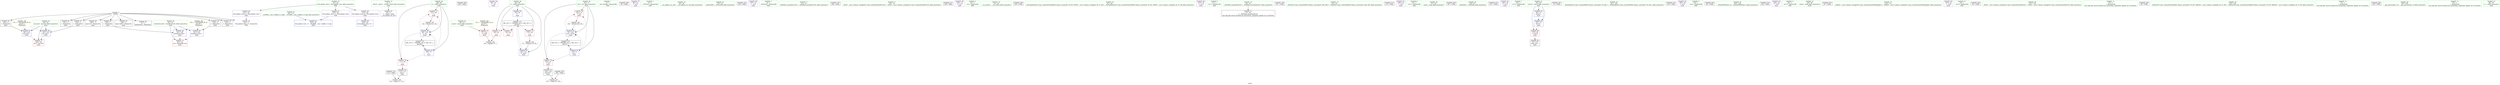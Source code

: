 digraph "SVFG" {
	label="SVFG";

	Node0x55baa1ce93d0 [shape=record,color=grey,label="{NodeID: 0\nNullPtr}"];
	Node0x55baa1ce93d0 -> Node0x55baa1cff060[style=solid];
	Node0x55baa1ce93d0 -> Node0x55baa1cff160[style=solid];
	Node0x55baa1ce93d0 -> Node0x55baa1cff230[style=solid];
	Node0x55baa1ce93d0 -> Node0x55baa1cff300[style=solid];
	Node0x55baa1ce93d0 -> Node0x55baa1cff3d0[style=solid];
	Node0x55baa1ce93d0 -> Node0x55baa1cff4a0[style=solid];
	Node0x55baa1ce93d0 -> Node0x55baa1cea8c0[style=solid];
	Node0x55baa1ce93d0 -> Node0x55baa1cea990[style=solid];
	Node0x55baa1ce93d0 -> Node0x55baa1ceaa60[style=solid];
	Node0x55baa1ce93d0 -> Node0x55baa1d01e50[style=solid];
	Node0x55baa1cea0c0 [shape=record,color=green,label="{NodeID: 14\n4\<--6\n_ZStL8__ioinit\<--_ZStL8__ioinit_field_insensitive\nGlob }"];
	Node0x55baa1cea0c0 -> Node0x55baa1d00770[style=solid];
	Node0x55baa1ce8830 [shape=record,color=green,label="{NodeID: 28\n68\<--69\nj\<--j_field_insensitive\nmain\n}"];
	Node0x55baa1ce8830 -> Node0x55baa1d01910[style=solid];
	Node0x55baa1ce8830 -> Node0x55baa1d019e0[style=solid];
	Node0x55baa1ce8830 -> Node0x55baa1d020f0[style=solid];
	Node0x55baa1ce8830 -> Node0x55baa1d021c0[style=solid];
	Node0x55baa1d1a3e0 [shape=record,color=black,label="{NodeID: 208\n160 = PHI()\n}"];
	Node0x55baa1cff060 [shape=record,color=black,label="{NodeID: 42\n2\<--3\ndummyVal\<--dummyVal\n}"];
	Node0x55baa1d00840 [shape=record,color=purple,label="{NodeID: 56\n90\<--10\n\<--.str\nmain\n}"];
	Node0x55baa1d01430 [shape=record,color=red,label="{NodeID: 70\n87\<--56\n\<--count\nmain\n}"];
	Node0x55baa1d01430 -> Node0x55baa1d07240[style=solid];
	Node0x55baa1d07540 [shape=record,color=grey,label="{NodeID: 167\n157 = cmp(155, 156, )\n}"];
	Node0x55baa1d02020 [shape=record,color=blue,label="{NodeID: 84\n64\<--84\ni\<--\nmain\n}"];
	Node0x55baa1d02020 -> Node0x55baa1d0c270[style=dashed];
	Node0x55baa1ce72d0 [shape=record,color=green,label="{NodeID: 1\n7\<--1\n__dso_handle\<--dummyObj\nGlob }"];
	Node0x55baa1cea190 [shape=record,color=green,label="{NodeID: 15\n24\<--28\nllvm.global_ctors\<--llvm.global_ctors_field_insensitive\nGlob }"];
	Node0x55baa1cea190 -> Node0x55baa1d01060[style=solid];
	Node0x55baa1cea190 -> Node0x55baa1d01160[style=solid];
	Node0x55baa1cea190 -> Node0x55baa1d01260[style=solid];
	Node0x55baa1ce8900 [shape=record,color=green,label="{NodeID: 29\n70\<--71\nj33\<--j33_field_insensitive\nmain\n}"];
	Node0x55baa1ce8900 -> Node0x55baa1d01ab0[style=solid];
	Node0x55baa1ce8900 -> Node0x55baa1d01b80[style=solid];
	Node0x55baa1ce8900 -> Node0x55baa1d025d0[style=solid];
	Node0x55baa1ce8900 -> Node0x55baa1d026a0[style=solid];
	Node0x55baa1d1a4b0 [shape=record,color=black,label="{NodeID: 209\n36 = PHI()\n}"];
	Node0x55baa1cff160 [shape=record,color=black,label="{NodeID: 43\n125\<--3\n\<--dummyVal\nmain\n}"];
	Node0x55baa1d00910 [shape=record,color=purple,label="{NodeID: 57\n98\<--12\n\<--.str.1\nmain\n}"];
	Node0x55baa1d01500 [shape=record,color=red,label="{NodeID: 71\n180\<--60\nexn\<--exn.slot\nmain\n}"];
	Node0x55baa1d020f0 [shape=record,color=blue,label="{NodeID: 85\n68\<--73\nj\<--\nmain\n}"];
	Node0x55baa1d020f0 -> Node0x55baa1d01910[style=dashed];
	Node0x55baa1d020f0 -> Node0x55baa1d019e0[style=dashed];
	Node0x55baa1d020f0 -> Node0x55baa1d021c0[style=dashed];
	Node0x55baa1d020f0 -> Node0x55baa1d0c770[style=dashed];
	Node0x55baa1ce8230 [shape=record,color=green,label="{NodeID: 2\n8\<--1\n_ZSt3cin\<--dummyObj\nGlob }"];
	Node0x55baa1cea260 [shape=record,color=green,label="{NodeID: 16\n29\<--30\n__cxx_global_var_init\<--__cxx_global_var_init_field_insensitive\n}"];
	Node0x55baa1cfe5f0 [shape=record,color=green,label="{NodeID: 30\n75\<--76\n_ZNSirsERi\<--_ZNSirsERi_field_insensitive\n}"];
	Node0x55baa1d1a580 [shape=record,color=black,label="{NodeID: 210\n106 = PHI()\n}"];
	Node0x55baa1cff230 [shape=record,color=black,label="{NodeID: 44\n126\<--3\n\<--dummyVal\nmain\n}"];
	Node0x55baa1cff230 -> Node0x55baa1d02290[style=solid];
	Node0x55baa1d009e0 [shape=record,color=purple,label="{NodeID: 58\n107\<--14\n\<--.str.2\nmain\n}"];
	Node0x55baa1d015d0 [shape=record,color=red,label="{NodeID: 72\n181\<--62\nsel\<--ehselector.slot\nmain\n}"];
	Node0x55baa1d021c0 [shape=record,color=blue,label="{NodeID: 86\n68\<--122\nj\<--inc\nmain\n}"];
	Node0x55baa1d021c0 -> Node0x55baa1d01910[style=dashed];
	Node0x55baa1d021c0 -> Node0x55baa1d019e0[style=dashed];
	Node0x55baa1d021c0 -> Node0x55baa1d021c0[style=dashed];
	Node0x55baa1d021c0 -> Node0x55baa1d0c770[style=dashed];
	Node0x55baa1ce98e0 [shape=record,color=green,label="{NodeID: 3\n9\<--1\n_ZSt4cout\<--dummyObj\nGlob }"];
	Node0x55baa1cea330 [shape=record,color=green,label="{NodeID: 17\n33\<--34\n_ZNSt8ios_base4InitC1Ev\<--_ZNSt8ios_base4InitC1Ev_field_insensitive\n}"];
	Node0x55baa1d18ca0 [shape=record,color=black,label="{NodeID: 197\n148 = PHI()\n}"];
	Node0x55baa1cfe680 [shape=record,color=green,label="{NodeID: 31\n78\<--79\n_ZNSt7__cxx1112basic_stringIcSt11char_traitsIcESaIcEEC1Ev\<--_ZNSt7__cxx1112basic_stringIcSt11char_traitsIcESaIcEEC1Ev_field_insensitive\n}"];
	Node0x55baa1d1a680 [shape=record,color=black,label="{NodeID: 211\n108 = PHI()\n}"];
	Node0x55baa1cff300 [shape=record,color=black,label="{NodeID: 45\n128\<--3\n\<--dummyVal\nmain\n}"];
	Node0x55baa1cff300 -> Node0x55baa1d02360[style=solid];
	Node0x55baa1d00ab0 [shape=record,color=purple,label="{NodeID: 59\n150\<--14\n\<--.str.2\nmain\n}"];
	Node0x55baa1d016a0 [shape=record,color=red,label="{NodeID: 73\n86\<--64\n\<--i\nmain\n}"];
	Node0x55baa1d016a0 -> Node0x55baa1d07240[style=solid];
	Node0x55baa1d02290 [shape=record,color=blue,label="{NodeID: 87\n60\<--126\nexn.slot\<--\nmain\n}"];
	Node0x55baa1d02290 -> Node0x55baa1d01500[style=dashed];
	Node0x55baa1ce9970 [shape=record,color=green,label="{NodeID: 4\n10\<--1\n.str\<--dummyObj\nGlob }"];
	Node0x55baa1b76110 [shape=record,color=yellow,style=double,label="{NodeID: 184\n4V_1 = ENCHI(MR_4V_0)\npts\{57 \}\nFun[main]}"];
	Node0x55baa1b76110 -> Node0x55baa1d01430[style=dashed];
	Node0x55baa1ce9a60 [shape=record,color=green,label="{NodeID: 18\n39\<--40\n__cxa_atexit\<--__cxa_atexit_field_insensitive\n}"];
	Node0x55baa1d17280 [shape=record,color=black,label="{NodeID: 198\n149 = PHI()\n}"];
	Node0x55baa1cfe710 [shape=record,color=green,label="{NodeID: 32\n81\<--82\n_ZSt7getlineIcSt11char_traitsIcESaIcEERSt13basic_istreamIT_T0_ES7_RNSt7__cxx1112basic_stringIS4_S5_T1_EE\<--_ZSt7getlineIcSt11char_traitsIcESaIcEERSt13basic_istreamIT_T0_ES7_RNSt7__cxx1112basic_stringIS4_S5_T1_EE_field_insensitive\n}"];
	Node0x55baa1d1a780 [shape=record,color=black,label="{NodeID: 212\n113 = PHI()\n}"];
	Node0x55baa1d1a780 -> Node0x55baa1d073c0[style=solid];
	Node0x55baa1cff3d0 [shape=record,color=black,label="{NodeID: 46\n131\<--3\n\<--dummyVal\nmain\n}"];
	Node0x55baa1d00b80 [shape=record,color=purple,label="{NodeID: 60\n118\<--16\n\<--.str.3\nmain\n}"];
	Node0x55baa1d01770 [shape=record,color=red,label="{NodeID: 74\n94\<--64\n\<--i\nmain\n}"];
	Node0x55baa1d0c270 [shape=record,color=black,label="{NodeID: 171\nMR_10V_3 = PHI(MR_10V_4, MR_10V_2, )\npts\{65 \}\n}"];
	Node0x55baa1d0c270 -> Node0x55baa1d016a0[style=dashed];
	Node0x55baa1d0c270 -> Node0x55baa1d01770[style=dashed];
	Node0x55baa1d0c270 -> Node0x55baa1d01840[style=dashed];
	Node0x55baa1d0c270 -> Node0x55baa1d02770[style=dashed];
	Node0x55baa1d02360 [shape=record,color=blue,label="{NodeID: 88\n62\<--128\nehselector.slot\<--\nmain\n}"];
	Node0x55baa1d02360 -> Node0x55baa1d015d0[style=dashed];
	Node0x55baa1ce8e50 [shape=record,color=green,label="{NodeID: 5\n12\<--1\n.str.1\<--dummyObj\nGlob }"];
	Node0x55baa1d10910 [shape=record,color=yellow,style=double,label="{NodeID: 185\n6V_1 = ENCHI(MR_6V_0)\npts\{61 \}\nFun[main]}"];
	Node0x55baa1d10910 -> Node0x55baa1d02290[style=dashed];
	Node0x55baa1d10910 -> Node0x55baa1d02430[style=dashed];
	Node0x55baa1ce9b60 [shape=record,color=green,label="{NodeID: 19\n38\<--44\n_ZNSt8ios_base4InitD1Ev\<--_ZNSt8ios_base4InitD1Ev_field_insensitive\n}"];
	Node0x55baa1ce9b60 -> Node0x55baa1ceab30[style=solid];
	Node0x55baa1d17350 [shape=record,color=black,label="{NodeID: 199\n151 = PHI()\n}"];
	Node0x55baa1cfe7a0 [shape=record,color=green,label="{NodeID: 33\n92\<--93\n_ZStlsISt11char_traitsIcEERSt13basic_ostreamIcT_ES5_PKc\<--_ZStlsISt11char_traitsIcEERSt13basic_ostreamIcT_ES5_PKc_field_insensitive\n}"];
	Node0x55baa1d1a8e0 [shape=record,color=black,label="{NodeID: 213\n119 = PHI()\n}"];
	Node0x55baa1cff4a0 [shape=record,color=black,label="{NodeID: 47\n132\<--3\n\<--dummyVal\nmain\n}"];
	Node0x55baa1cff4a0 -> Node0x55baa1d02430[style=solid];
	Node0x55baa1d00c50 [shape=record,color=purple,label="{NodeID: 61\n159\<--16\n\<--.str.3\nmain\n}"];
	Node0x55baa1d01840 [shape=record,color=red,label="{NodeID: 75\n170\<--64\n\<--i\nmain\n}"];
	Node0x55baa1d01840 -> Node0x55baa1d070c0[style=solid];
	Node0x55baa1d0c770 [shape=record,color=black,label="{NodeID: 172\nMR_12V_2 = PHI(MR_12V_4, MR_12V_1, )\npts\{69 \}\n}"];
	Node0x55baa1d0c770 -> Node0x55baa1d020f0[style=dashed];
	Node0x55baa1d02430 [shape=record,color=blue,label="{NodeID: 89\n60\<--132\nexn.slot\<--\nmain\n}"];
	Node0x55baa1d02430 -> Node0x55baa1d01500[style=dashed];
	Node0x55baa1ce8ee0 [shape=record,color=green,label="{NodeID: 6\n14\<--1\n.str.2\<--dummyObj\nGlob }"];
	Node0x55baa1d109f0 [shape=record,color=yellow,style=double,label="{NodeID: 186\n8V_1 = ENCHI(MR_8V_0)\npts\{63 \}\nFun[main]}"];
	Node0x55baa1d109f0 -> Node0x55baa1d02360[style=dashed];
	Node0x55baa1d109f0 -> Node0x55baa1d02500[style=dashed];
	Node0x55baa1ce9c60 [shape=record,color=green,label="{NodeID: 20\n51\<--52\nmain\<--main_field_insensitive\n}"];
	Node0x55baa1d17420 [shape=record,color=black,label="{NodeID: 200\n167 = PHI()\n}"];
	Node0x55baa1cfe860 [shape=record,color=green,label="{NodeID: 34\n96\<--97\n_ZNSolsEi\<--_ZNSolsEi_field_insensitive\n}"];
	Node0x55baa1d1a9b0 [shape=record,color=black,label="{NodeID: 214\n141 = PHI()\n}"];
	Node0x55baa1cea8c0 [shape=record,color=black,label="{NodeID: 48\n134\<--3\n\<--dummyVal\nmain\n}"];
	Node0x55baa1cea8c0 -> Node0x55baa1d02500[style=solid];
	Node0x55baa1d00d20 [shape=record,color=purple,label="{NodeID: 62\n140\<--18\n\<--.str.4\nmain\n}"];
	Node0x55baa1d01910 [shape=record,color=red,label="{NodeID: 76\n111\<--68\n\<--j\nmain\n}"];
	Node0x55baa1d01910 -> Node0x55baa1ceac30[style=solid];
	Node0x55baa1d0cc70 [shape=record,color=black,label="{NodeID: 173\nMR_14V_2 = PHI(MR_14V_4, MR_14V_1, )\npts\{71 \}\n}"];
	Node0x55baa1d0cc70 -> Node0x55baa1d025d0[style=dashed];
	Node0x55baa1d02500 [shape=record,color=blue,label="{NodeID: 90\n62\<--134\nehselector.slot\<--\nmain\n}"];
	Node0x55baa1d02500 -> Node0x55baa1d015d0[style=dashed];
	Node0x55baa1ce8f70 [shape=record,color=green,label="{NodeID: 7\n16\<--1\n.str.3\<--dummyObj\nGlob }"];
	Node0x55baa1ce9d60 [shape=record,color=green,label="{NodeID: 21\n54\<--55\nretval\<--retval_field_insensitive\nmain\n}"];
	Node0x55baa1ce9d60 -> Node0x55baa1d01360[style=solid];
	Node0x55baa1ce9d60 -> Node0x55baa1d01f50[style=solid];
	Node0x55baa1ce9d60 -> Node0x55baa1d02840[style=solid];
	Node0x55baa1d17b50 [shape=record,color=black,label="{NodeID: 201\n74 = PHI()\n}"];
	Node0x55baa1cfe960 [shape=record,color=green,label="{NodeID: 35\n101\<--102\n_ZSt4endlIcSt11char_traitsIcEERSt13basic_ostreamIT_T0_ES6_\<--_ZSt4endlIcSt11char_traitsIcEERSt13basic_ostreamIT_T0_ES6__field_insensitive\n}"];
	Node0x55baa1d1aa80 [shape=record,color=black,label="{NodeID: 215\n143 = PHI()\n}"];
	Node0x55baa1cea990 [shape=record,color=black,label="{NodeID: 49\n182\<--3\nlpad.val\<--dummyVal\nmain\n}"];
	Node0x55baa1d00df0 [shape=record,color=purple,label="{NodeID: 63\n166\<--18\n\<--.str.4\nmain\n}"];
	Node0x55baa1d019e0 [shape=record,color=red,label="{NodeID: 77\n121\<--68\n\<--j\nmain\n}"];
	Node0x55baa1d019e0 -> Node0x55baa1d06f80[style=solid];
	Node0x55baa1d025d0 [shape=record,color=blue,label="{NodeID: 91\n70\<--73\nj33\<--\nmain\n}"];
	Node0x55baa1d025d0 -> Node0x55baa1d01ab0[style=dashed];
	Node0x55baa1d025d0 -> Node0x55baa1d01b80[style=dashed];
	Node0x55baa1d025d0 -> Node0x55baa1d026a0[style=dashed];
	Node0x55baa1d025d0 -> Node0x55baa1d0cc70[style=dashed];
	Node0x55baa1ce9180 [shape=record,color=green,label="{NodeID: 8\n18\<--1\n.str.4\<--dummyObj\nGlob }"];
	Node0x55baa1ce8350 [shape=record,color=green,label="{NodeID: 22\n56\<--57\ncount\<--count_field_insensitive\nmain\n}"];
	Node0x55baa1ce8350 -> Node0x55baa1d01430[style=solid];
	Node0x55baa1d19e10 [shape=record,color=black,label="{NodeID: 202\n80 = PHI()\n}"];
	Node0x55baa1cfea60 [shape=record,color=green,label="{NodeID: 36\n103\<--104\n_ZNSolsEPFRSoS_E\<--_ZNSolsEPFRSoS_E_field_insensitive\n}"];
	Node0x55baa1d1abe0 [shape=record,color=black,label="{NodeID: 216\n144 = PHI()\n}"];
	Node0x55baa1ceaa60 [shape=record,color=black,label="{NodeID: 50\n183\<--3\nlpad.val49\<--dummyVal\nmain\n}"];
	Node0x55baa1d00ec0 [shape=record,color=purple,label="{NodeID: 64\n142\<--20\n\<--.str.5\nmain\n}"];
	Node0x55baa1d01ab0 [shape=record,color=red,label="{NodeID: 78\n154\<--70\n\<--j33\nmain\n}"];
	Node0x55baa1d01ab0 -> Node0x55baa1d005d0[style=solid];
	Node0x55baa1d026a0 [shape=record,color=blue,label="{NodeID: 92\n70\<--163\nj33\<--inc42\nmain\n}"];
	Node0x55baa1d026a0 -> Node0x55baa1d01ab0[style=dashed];
	Node0x55baa1d026a0 -> Node0x55baa1d01b80[style=dashed];
	Node0x55baa1d026a0 -> Node0x55baa1d026a0[style=dashed];
	Node0x55baa1d026a0 -> Node0x55baa1d0cc70[style=dashed];
	Node0x55baa1ce9210 [shape=record,color=green,label="{NodeID: 9\n20\<--1\n.str.5\<--dummyObj\nGlob }"];
	Node0x55baa1ce8420 [shape=record,color=green,label="{NodeID: 23\n58\<--59\ntemp\<--temp_field_insensitive\nmain\n}"];
	Node0x55baa1d19ee0 [shape=record,color=black,label="{NodeID: 203\n91 = PHI()\n}"];
	Node0x55baa1cfeb60 [shape=record,color=green,label="{NodeID: 37\n114\<--115\n_ZNKSt7__cxx1112basic_stringIcSt11char_traitsIcESaIcEE6lengthEv\<--_ZNKSt7__cxx1112basic_stringIcSt11char_traitsIcESaIcEE6lengthEv_field_insensitive\n}"];
	Node0x55baa1ceab30 [shape=record,color=black,label="{NodeID: 51\n37\<--38\n\<--_ZNSt8ios_base4InitD1Ev\nCan only get source location for instruction, argument, global var or function.}"];
	Node0x55baa1d00f90 [shape=record,color=purple,label="{NodeID: 65\n147\<--22\n\<--.str.6\nmain\n}"];
	Node0x55baa1d003d0 [shape=record,color=grey,label="{NodeID: 162\n163 = Binary(162, 84, )\n}"];
	Node0x55baa1d003d0 -> Node0x55baa1d026a0[style=solid];
	Node0x55baa1d01b80 [shape=record,color=red,label="{NodeID: 79\n162\<--70\n\<--j33\nmain\n}"];
	Node0x55baa1d01b80 -> Node0x55baa1d003d0[style=solid];
	Node0x55baa1d02770 [shape=record,color=blue,label="{NodeID: 93\n64\<--171\ni\<--inc47\nmain\n}"];
	Node0x55baa1d02770 -> Node0x55baa1d0c270[style=dashed];
	Node0x55baa1ce92a0 [shape=record,color=green,label="{NodeID: 10\n22\<--1\n.str.6\<--dummyObj\nGlob }"];
	Node0x55baa1ce84f0 [shape=record,color=green,label="{NodeID: 24\n60\<--61\nexn.slot\<--exn.slot_field_insensitive\nmain\n}"];
	Node0x55baa1ce84f0 -> Node0x55baa1d01500[style=solid];
	Node0x55baa1ce84f0 -> Node0x55baa1d02290[style=solid];
	Node0x55baa1ce84f0 -> Node0x55baa1d02430[style=solid];
	Node0x55baa1d19fe0 [shape=record,color=black,label="{NodeID: 204\n95 = PHI()\n}"];
	Node0x55baa1cfec60 [shape=record,color=green,label="{NodeID: 38\n137\<--138\n_ZNSt7__cxx1112basic_stringIcSt11char_traitsIcESaIcEED1Ev\<--_ZNSt7__cxx1112basic_stringIcSt11char_traitsIcESaIcEED1Ev_field_insensitive\n}"];
	Node0x55baa1ceac30 [shape=record,color=black,label="{NodeID: 52\n112\<--111\nconv\<--\nmain\n}"];
	Node0x55baa1ceac30 -> Node0x55baa1d073c0[style=solid];
	Node0x55baa1d01060 [shape=record,color=purple,label="{NodeID: 66\n219\<--24\nllvm.global_ctors_0\<--llvm.global_ctors\nGlob }"];
	Node0x55baa1d01060 -> Node0x55baa1d01c50[style=solid];
	Node0x55baa1d06f80 [shape=record,color=grey,label="{NodeID: 163\n122 = Binary(121, 84, )\n}"];
	Node0x55baa1d06f80 -> Node0x55baa1d021c0[style=solid];
	Node0x55baa1d01c50 [shape=record,color=blue,label="{NodeID: 80\n219\<--25\nllvm.global_ctors_0\<--\nGlob }"];
	Node0x55baa1d02840 [shape=record,color=blue,label="{NodeID: 94\n54\<--73\nretval\<--\nmain\n}"];
	Node0x55baa1d02840 -> Node0x55baa1d01360[style=dashed];
	Node0x55baa1ce95a0 [shape=record,color=green,label="{NodeID: 11\n25\<--1\n\<--dummyObj\nCan only get source location for instruction, argument, global var or function.}"];
	Node0x55baa1ce85c0 [shape=record,color=green,label="{NodeID: 25\n62\<--63\nehselector.slot\<--ehselector.slot_field_insensitive\nmain\n}"];
	Node0x55baa1ce85c0 -> Node0x55baa1d015d0[style=solid];
	Node0x55baa1ce85c0 -> Node0x55baa1d02360[style=solid];
	Node0x55baa1ce85c0 -> Node0x55baa1d02500[style=solid];
	Node0x55baa1d1a0e0 [shape=record,color=black,label="{NodeID: 205\n99 = PHI()\n}"];
	Node0x55baa1cfed60 [shape=record,color=green,label="{NodeID: 39\n145\<--146\n_ZStlsIcSt11char_traitsIcESaIcEERSt13basic_ostreamIT_T0_ES7_RKNSt7__cxx1112basic_stringIS4_S5_T1_EE\<--_ZStlsIcSt11char_traitsIcESaIcEERSt13basic_ostreamIT_T0_ES7_RKNSt7__cxx1112basic_stringIS4_S5_T1_EE_field_insensitive\n}"];
	Node0x55baa1d005d0 [shape=record,color=black,label="{NodeID: 53\n155\<--154\nconv35\<--\nmain\n}"];
	Node0x55baa1d005d0 -> Node0x55baa1d07540[style=solid];
	Node0x55baa1d01160 [shape=record,color=purple,label="{NodeID: 67\n220\<--24\nllvm.global_ctors_1\<--llvm.global_ctors\nGlob }"];
	Node0x55baa1d01160 -> Node0x55baa1d01d50[style=solid];
	Node0x55baa1d070c0 [shape=record,color=grey,label="{NodeID: 164\n171 = Binary(170, 84, )\n}"];
	Node0x55baa1d070c0 -> Node0x55baa1d02770[style=solid];
	Node0x55baa1d01d50 [shape=record,color=blue,label="{NodeID: 81\n220\<--26\nllvm.global_ctors_1\<--_GLOBAL__sub_I_nikkib_0_0.cpp\nGlob }"];
	Node0x55baa1ce9670 [shape=record,color=green,label="{NodeID: 12\n73\<--1\n\<--dummyObj\nCan only get source location for instruction, argument, global var or function.}"];
	Node0x55baa1ce8690 [shape=record,color=green,label="{NodeID: 26\n64\<--65\ni\<--i_field_insensitive\nmain\n}"];
	Node0x55baa1ce8690 -> Node0x55baa1d016a0[style=solid];
	Node0x55baa1ce8690 -> Node0x55baa1d01770[style=solid];
	Node0x55baa1ce8690 -> Node0x55baa1d01840[style=solid];
	Node0x55baa1ce8690 -> Node0x55baa1d02020[style=solid];
	Node0x55baa1ce8690 -> Node0x55baa1d02770[style=solid];
	Node0x55baa1d1a1e0 [shape=record,color=black,label="{NodeID: 206\n100 = PHI()\n}"];
	Node0x55baa1cfee60 [shape=record,color=green,label="{NodeID: 40\n193\<--194\n__gxx_personality_v0\<--__gxx_personality_v0_field_insensitive\n}"];
	Node0x55baa1d006a0 [shape=record,color=black,label="{NodeID: 54\n53\<--176\nmain_ret\<--\nmain\n}"];
	Node0x55baa1d01260 [shape=record,color=purple,label="{NodeID: 68\n221\<--24\nllvm.global_ctors_2\<--llvm.global_ctors\nGlob }"];
	Node0x55baa1d01260 -> Node0x55baa1d01e50[style=solid];
	Node0x55baa1d07240 [shape=record,color=grey,label="{NodeID: 165\n88 = cmp(86, 87, )\n}"];
	Node0x55baa1d01e50 [shape=record,color=blue, style = dotted,label="{NodeID: 82\n221\<--3\nllvm.global_ctors_2\<--dummyVal\nGlob }"];
	Node0x55baa1ce9740 [shape=record,color=green,label="{NodeID: 13\n84\<--1\n\<--dummyObj\nCan only get source location for instruction, argument, global var or function.}"];
	Node0x55baa1ce8760 [shape=record,color=green,label="{NodeID: 27\n66\<--67\ns\<--s_field_insensitive\nmain\n}"];
	Node0x55baa1d1a2b0 [shape=record,color=black,label="{NodeID: 207\n156 = PHI()\n}"];
	Node0x55baa1d1a2b0 -> Node0x55baa1d07540[style=solid];
	Node0x55baa1cfef60 [shape=record,color=green,label="{NodeID: 41\n26\<--215\n_GLOBAL__sub_I_nikkib_0_0.cpp\<--_GLOBAL__sub_I_nikkib_0_0.cpp_field_insensitive\n}"];
	Node0x55baa1cfef60 -> Node0x55baa1d01d50[style=solid];
	Node0x55baa1d00770 [shape=record,color=purple,label="{NodeID: 55\n35\<--4\n\<--_ZStL8__ioinit\n__cxx_global_var_init\n}"];
	Node0x55baa1d01360 [shape=record,color=red,label="{NodeID: 69\n176\<--54\n\<--retval\nmain\n}"];
	Node0x55baa1d01360 -> Node0x55baa1d006a0[style=solid];
	Node0x55baa1d073c0 [shape=record,color=grey,label="{NodeID: 166\n116 = cmp(112, 113, )\n}"];
	Node0x55baa1d01f50 [shape=record,color=blue,label="{NodeID: 83\n54\<--73\nretval\<--\nmain\n}"];
	Node0x55baa1d01f50 -> Node0x55baa1d02840[style=dashed];
}
